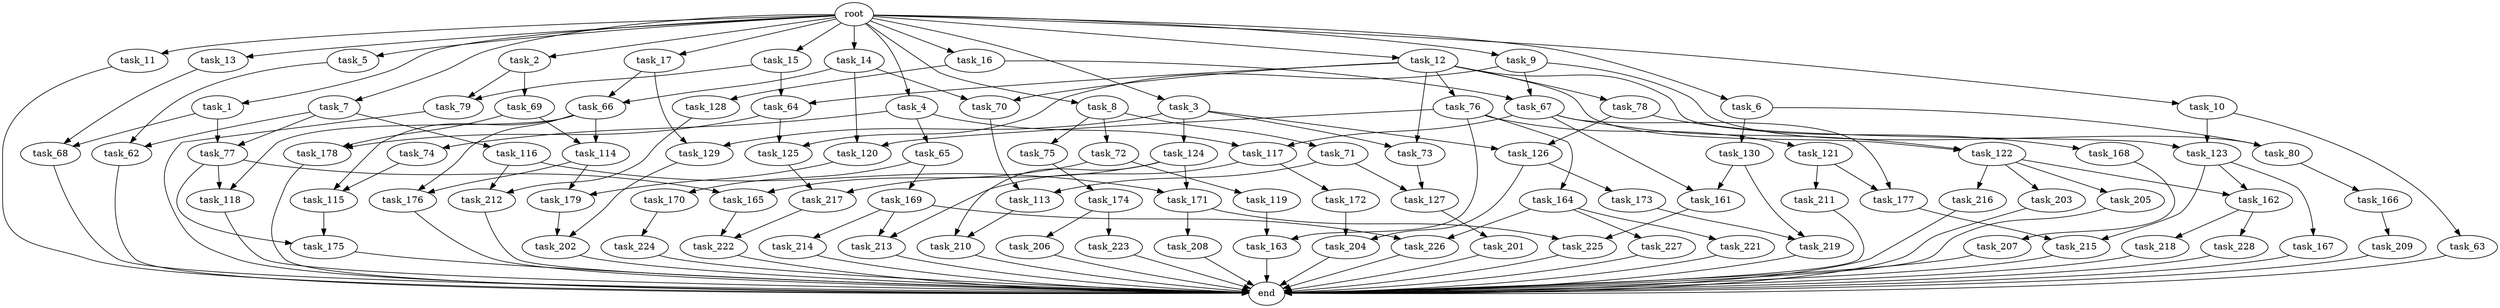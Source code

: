 digraph G {
  root [size="0.000000"];
  task_1 [size="2.048000"];
  task_2 [size="2.048000"];
  task_3 [size="2.048000"];
  task_4 [size="2.048000"];
  task_5 [size="2.048000"];
  task_6 [size="2.048000"];
  task_7 [size="2.048000"];
  task_8 [size="2.048000"];
  task_9 [size="2.048000"];
  task_10 [size="2.048000"];
  task_11 [size="2.048000"];
  task_12 [size="2.048000"];
  task_13 [size="2.048000"];
  task_14 [size="2.048000"];
  task_15 [size="2.048000"];
  task_16 [size="2.048000"];
  task_17 [size="2.048000"];
  task_62 [size="704374636.544000"];
  task_63 [size="1717986918.400000"];
  task_64 [size="910533066.752000"];
  task_65 [size="1717986918.400000"];
  task_66 [size="2147483648.000000"];
  task_67 [size="1116691496.960000"];
  task_68 [size="309237645.312000"];
  task_69 [size="1099511627.776000"];
  task_70 [size="1271310319.616000"];
  task_71 [size="429496729.600000"];
  task_72 [size="429496729.600000"];
  task_73 [size="2559800508.416000"];
  task_74 [size="1717986918.400000"];
  task_75 [size="429496729.600000"];
  task_76 [size="841813590.016000"];
  task_77 [size="584115552.256000"];
  task_78 [size="841813590.016000"];
  task_79 [size="1168231104.512000"];
  task_80 [size="1116691496.960000"];
  task_113 [size="1872605741.056000"];
  task_114 [size="1992864825.344000"];
  task_115 [size="2336462209.024000"];
  task_116 [size="429496729.600000"];
  task_117 [size="3435973836.800000"];
  task_118 [size="2336462209.024000"];
  task_119 [size="274877906.944000"];
  task_120 [size="584115552.256000"];
  task_121 [size="154618822.656000"];
  task_122 [size="2559800508.416000"];
  task_123 [size="2559800508.416000"];
  task_124 [size="1717986918.400000"];
  task_125 [size="1271310319.616000"];
  task_126 [size="2559800508.416000"];
  task_127 [size="429496729.600000"];
  task_128 [size="274877906.944000"];
  task_129 [size="3435973836.800000"];
  task_130 [size="274877906.944000"];
  task_161 [size="2336462209.024000"];
  task_162 [size="2559800508.416000"];
  task_163 [size="1254130450.432000"];
  task_164 [size="154618822.656000"];
  task_165 [size="893353197.568000"];
  task_166 [size="1391569403.904000"];
  task_167 [size="1717986918.400000"];
  task_168 [size="841813590.016000"];
  task_169 [size="841813590.016000"];
  task_170 [size="841813590.016000"];
  task_171 [size="429496729.600000"];
  task_172 [size="154618822.656000"];
  task_173 [size="429496729.600000"];
  task_174 [size="1717986918.400000"];
  task_175 [size="773094113.280000"];
  task_176 [size="1786706395.136000"];
  task_177 [size="1786706395.136000"];
  task_178 [size="704374636.544000"];
  task_179 [size="687194767.360000"];
  task_201 [size="1717986918.400000"];
  task_202 [size="1047972020.224000"];
  task_203 [size="841813590.016000"];
  task_204 [size="498216206.336000"];
  task_205 [size="841813590.016000"];
  task_206 [size="618475290.624000"];
  task_207 [size="1717986918.400000"];
  task_208 [size="154618822.656000"];
  task_209 [size="274877906.944000"];
  task_210 [size="309237645.312000"];
  task_211 [size="68719476.736000"];
  task_212 [size="549755813.888000"];
  task_213 [size="223338299.392000"];
  task_214 [size="68719476.736000"];
  task_215 [size="2336462209.024000"];
  task_216 [size="841813590.016000"];
  task_217 [size="429496729.600000"];
  task_218 [size="274877906.944000"];
  task_219 [size="893353197.568000"];
  task_221 [size="841813590.016000"];
  task_222 [size="996432412.672000"];
  task_223 [size="618475290.624000"];
  task_224 [size="429496729.600000"];
  task_225 [size="584115552.256000"];
  task_226 [size="910533066.752000"];
  task_227 [size="841813590.016000"];
  task_228 [size="274877906.944000"];
  end [size="0.000000"];

  root -> task_1 [size="1.000000"];
  root -> task_2 [size="1.000000"];
  root -> task_3 [size="1.000000"];
  root -> task_4 [size="1.000000"];
  root -> task_5 [size="1.000000"];
  root -> task_6 [size="1.000000"];
  root -> task_7 [size="1.000000"];
  root -> task_8 [size="1.000000"];
  root -> task_9 [size="1.000000"];
  root -> task_10 [size="1.000000"];
  root -> task_11 [size="1.000000"];
  root -> task_12 [size="1.000000"];
  root -> task_13 [size="1.000000"];
  root -> task_14 [size="1.000000"];
  root -> task_15 [size="1.000000"];
  root -> task_16 [size="1.000000"];
  root -> task_17 [size="1.000000"];
  task_1 -> task_68 [size="75497472.000000"];
  task_1 -> task_77 [size="75497472.000000"];
  task_2 -> task_69 [size="536870912.000000"];
  task_2 -> task_79 [size="536870912.000000"];
  task_3 -> task_73 [size="838860800.000000"];
  task_3 -> task_124 [size="838860800.000000"];
  task_3 -> task_126 [size="838860800.000000"];
  task_3 -> task_129 [size="838860800.000000"];
  task_4 -> task_65 [size="838860800.000000"];
  task_4 -> task_74 [size="838860800.000000"];
  task_4 -> task_117 [size="838860800.000000"];
  task_5 -> task_62 [size="134217728.000000"];
  task_6 -> task_80 [size="134217728.000000"];
  task_6 -> task_130 [size="134217728.000000"];
  task_7 -> task_62 [size="209715200.000000"];
  task_7 -> task_77 [size="209715200.000000"];
  task_7 -> task_116 [size="209715200.000000"];
  task_8 -> task_71 [size="209715200.000000"];
  task_8 -> task_72 [size="209715200.000000"];
  task_8 -> task_75 [size="209715200.000000"];
  task_9 -> task_67 [size="411041792.000000"];
  task_9 -> task_80 [size="411041792.000000"];
  task_9 -> task_125 [size="411041792.000000"];
  task_10 -> task_63 [size="838860800.000000"];
  task_10 -> task_123 [size="838860800.000000"];
  task_11 -> end [size="1.000000"];
  task_12 -> task_64 [size="411041792.000000"];
  task_12 -> task_70 [size="411041792.000000"];
  task_12 -> task_73 [size="411041792.000000"];
  task_12 -> task_76 [size="411041792.000000"];
  task_12 -> task_78 [size="411041792.000000"];
  task_12 -> task_122 [size="411041792.000000"];
  task_12 -> task_123 [size="411041792.000000"];
  task_13 -> task_68 [size="75497472.000000"];
  task_14 -> task_66 [size="209715200.000000"];
  task_14 -> task_70 [size="209715200.000000"];
  task_14 -> task_120 [size="209715200.000000"];
  task_15 -> task_64 [size="33554432.000000"];
  task_15 -> task_79 [size="33554432.000000"];
  task_16 -> task_67 [size="134217728.000000"];
  task_16 -> task_128 [size="134217728.000000"];
  task_17 -> task_66 [size="838860800.000000"];
  task_17 -> task_129 [size="838860800.000000"];
  task_62 -> end [size="1.000000"];
  task_63 -> end [size="1.000000"];
  task_64 -> task_125 [size="209715200.000000"];
  task_64 -> task_178 [size="209715200.000000"];
  task_65 -> task_169 [size="411041792.000000"];
  task_65 -> task_170 [size="411041792.000000"];
  task_66 -> task_114 [size="838860800.000000"];
  task_66 -> task_115 [size="838860800.000000"];
  task_66 -> task_118 [size="838860800.000000"];
  task_66 -> task_176 [size="838860800.000000"];
  task_67 -> task_117 [size="838860800.000000"];
  task_67 -> task_122 [size="838860800.000000"];
  task_67 -> task_161 [size="838860800.000000"];
  task_67 -> task_177 [size="838860800.000000"];
  task_68 -> end [size="1.000000"];
  task_69 -> task_114 [size="134217728.000000"];
  task_69 -> task_178 [size="134217728.000000"];
  task_70 -> task_113 [size="838860800.000000"];
  task_71 -> task_113 [size="75497472.000000"];
  task_71 -> task_127 [size="75497472.000000"];
  task_72 -> task_119 [size="134217728.000000"];
  task_72 -> task_165 [size="134217728.000000"];
  task_73 -> task_127 [size="134217728.000000"];
  task_74 -> task_115 [size="301989888.000000"];
  task_75 -> task_174 [size="838860800.000000"];
  task_76 -> task_120 [size="75497472.000000"];
  task_76 -> task_121 [size="75497472.000000"];
  task_76 -> task_163 [size="75497472.000000"];
  task_76 -> task_164 [size="75497472.000000"];
  task_77 -> task_118 [size="301989888.000000"];
  task_77 -> task_165 [size="301989888.000000"];
  task_77 -> task_175 [size="301989888.000000"];
  task_78 -> task_126 [size="411041792.000000"];
  task_78 -> task_168 [size="411041792.000000"];
  task_79 -> end [size="1.000000"];
  task_80 -> task_166 [size="679477248.000000"];
  task_113 -> task_210 [size="75497472.000000"];
  task_114 -> task_176 [size="33554432.000000"];
  task_114 -> task_179 [size="33554432.000000"];
  task_115 -> task_175 [size="75497472.000000"];
  task_116 -> task_171 [size="134217728.000000"];
  task_116 -> task_212 [size="134217728.000000"];
  task_117 -> task_172 [size="75497472.000000"];
  task_117 -> task_213 [size="75497472.000000"];
  task_118 -> end [size="1.000000"];
  task_119 -> task_163 [size="536870912.000000"];
  task_120 -> task_179 [size="301989888.000000"];
  task_121 -> task_177 [size="33554432.000000"];
  task_121 -> task_211 [size="33554432.000000"];
  task_122 -> task_162 [size="411041792.000000"];
  task_122 -> task_203 [size="411041792.000000"];
  task_122 -> task_205 [size="411041792.000000"];
  task_122 -> task_216 [size="411041792.000000"];
  task_123 -> task_162 [size="838860800.000000"];
  task_123 -> task_167 [size="838860800.000000"];
  task_123 -> task_215 [size="838860800.000000"];
  task_124 -> task_171 [size="75497472.000000"];
  task_124 -> task_210 [size="75497472.000000"];
  task_124 -> task_217 [size="75497472.000000"];
  task_125 -> task_217 [size="134217728.000000"];
  task_126 -> task_173 [size="209715200.000000"];
  task_126 -> task_204 [size="209715200.000000"];
  task_127 -> task_201 [size="838860800.000000"];
  task_128 -> task_212 [size="134217728.000000"];
  task_129 -> task_202 [size="301989888.000000"];
  task_130 -> task_161 [size="301989888.000000"];
  task_130 -> task_219 [size="301989888.000000"];
  task_161 -> task_225 [size="209715200.000000"];
  task_162 -> task_218 [size="134217728.000000"];
  task_162 -> task_228 [size="134217728.000000"];
  task_163 -> end [size="1.000000"];
  task_164 -> task_221 [size="411041792.000000"];
  task_164 -> task_226 [size="411041792.000000"];
  task_164 -> task_227 [size="411041792.000000"];
  task_165 -> task_222 [size="75497472.000000"];
  task_166 -> task_209 [size="134217728.000000"];
  task_167 -> end [size="1.000000"];
  task_168 -> task_207 [size="838860800.000000"];
  task_169 -> task_213 [size="33554432.000000"];
  task_169 -> task_214 [size="33554432.000000"];
  task_169 -> task_226 [size="33554432.000000"];
  task_170 -> task_224 [size="209715200.000000"];
  task_171 -> task_208 [size="75497472.000000"];
  task_171 -> task_225 [size="75497472.000000"];
  task_172 -> task_204 [size="33554432.000000"];
  task_173 -> task_219 [size="134217728.000000"];
  task_174 -> task_206 [size="301989888.000000"];
  task_174 -> task_223 [size="301989888.000000"];
  task_175 -> end [size="1.000000"];
  task_176 -> end [size="1.000000"];
  task_177 -> task_215 [size="301989888.000000"];
  task_178 -> end [size="1.000000"];
  task_179 -> task_202 [size="209715200.000000"];
  task_201 -> end [size="1.000000"];
  task_202 -> end [size="1.000000"];
  task_203 -> end [size="1.000000"];
  task_204 -> end [size="1.000000"];
  task_205 -> end [size="1.000000"];
  task_206 -> end [size="1.000000"];
  task_207 -> end [size="1.000000"];
  task_208 -> end [size="1.000000"];
  task_209 -> end [size="1.000000"];
  task_210 -> end [size="1.000000"];
  task_211 -> end [size="1.000000"];
  task_212 -> end [size="1.000000"];
  task_213 -> end [size="1.000000"];
  task_214 -> end [size="1.000000"];
  task_215 -> end [size="1.000000"];
  task_216 -> end [size="1.000000"];
  task_217 -> task_222 [size="411041792.000000"];
  task_218 -> end [size="1.000000"];
  task_219 -> end [size="1.000000"];
  task_221 -> end [size="1.000000"];
  task_222 -> end [size="1.000000"];
  task_223 -> end [size="1.000000"];
  task_224 -> end [size="1.000000"];
  task_225 -> end [size="1.000000"];
  task_226 -> end [size="1.000000"];
  task_227 -> end [size="1.000000"];
  task_228 -> end [size="1.000000"];
}
